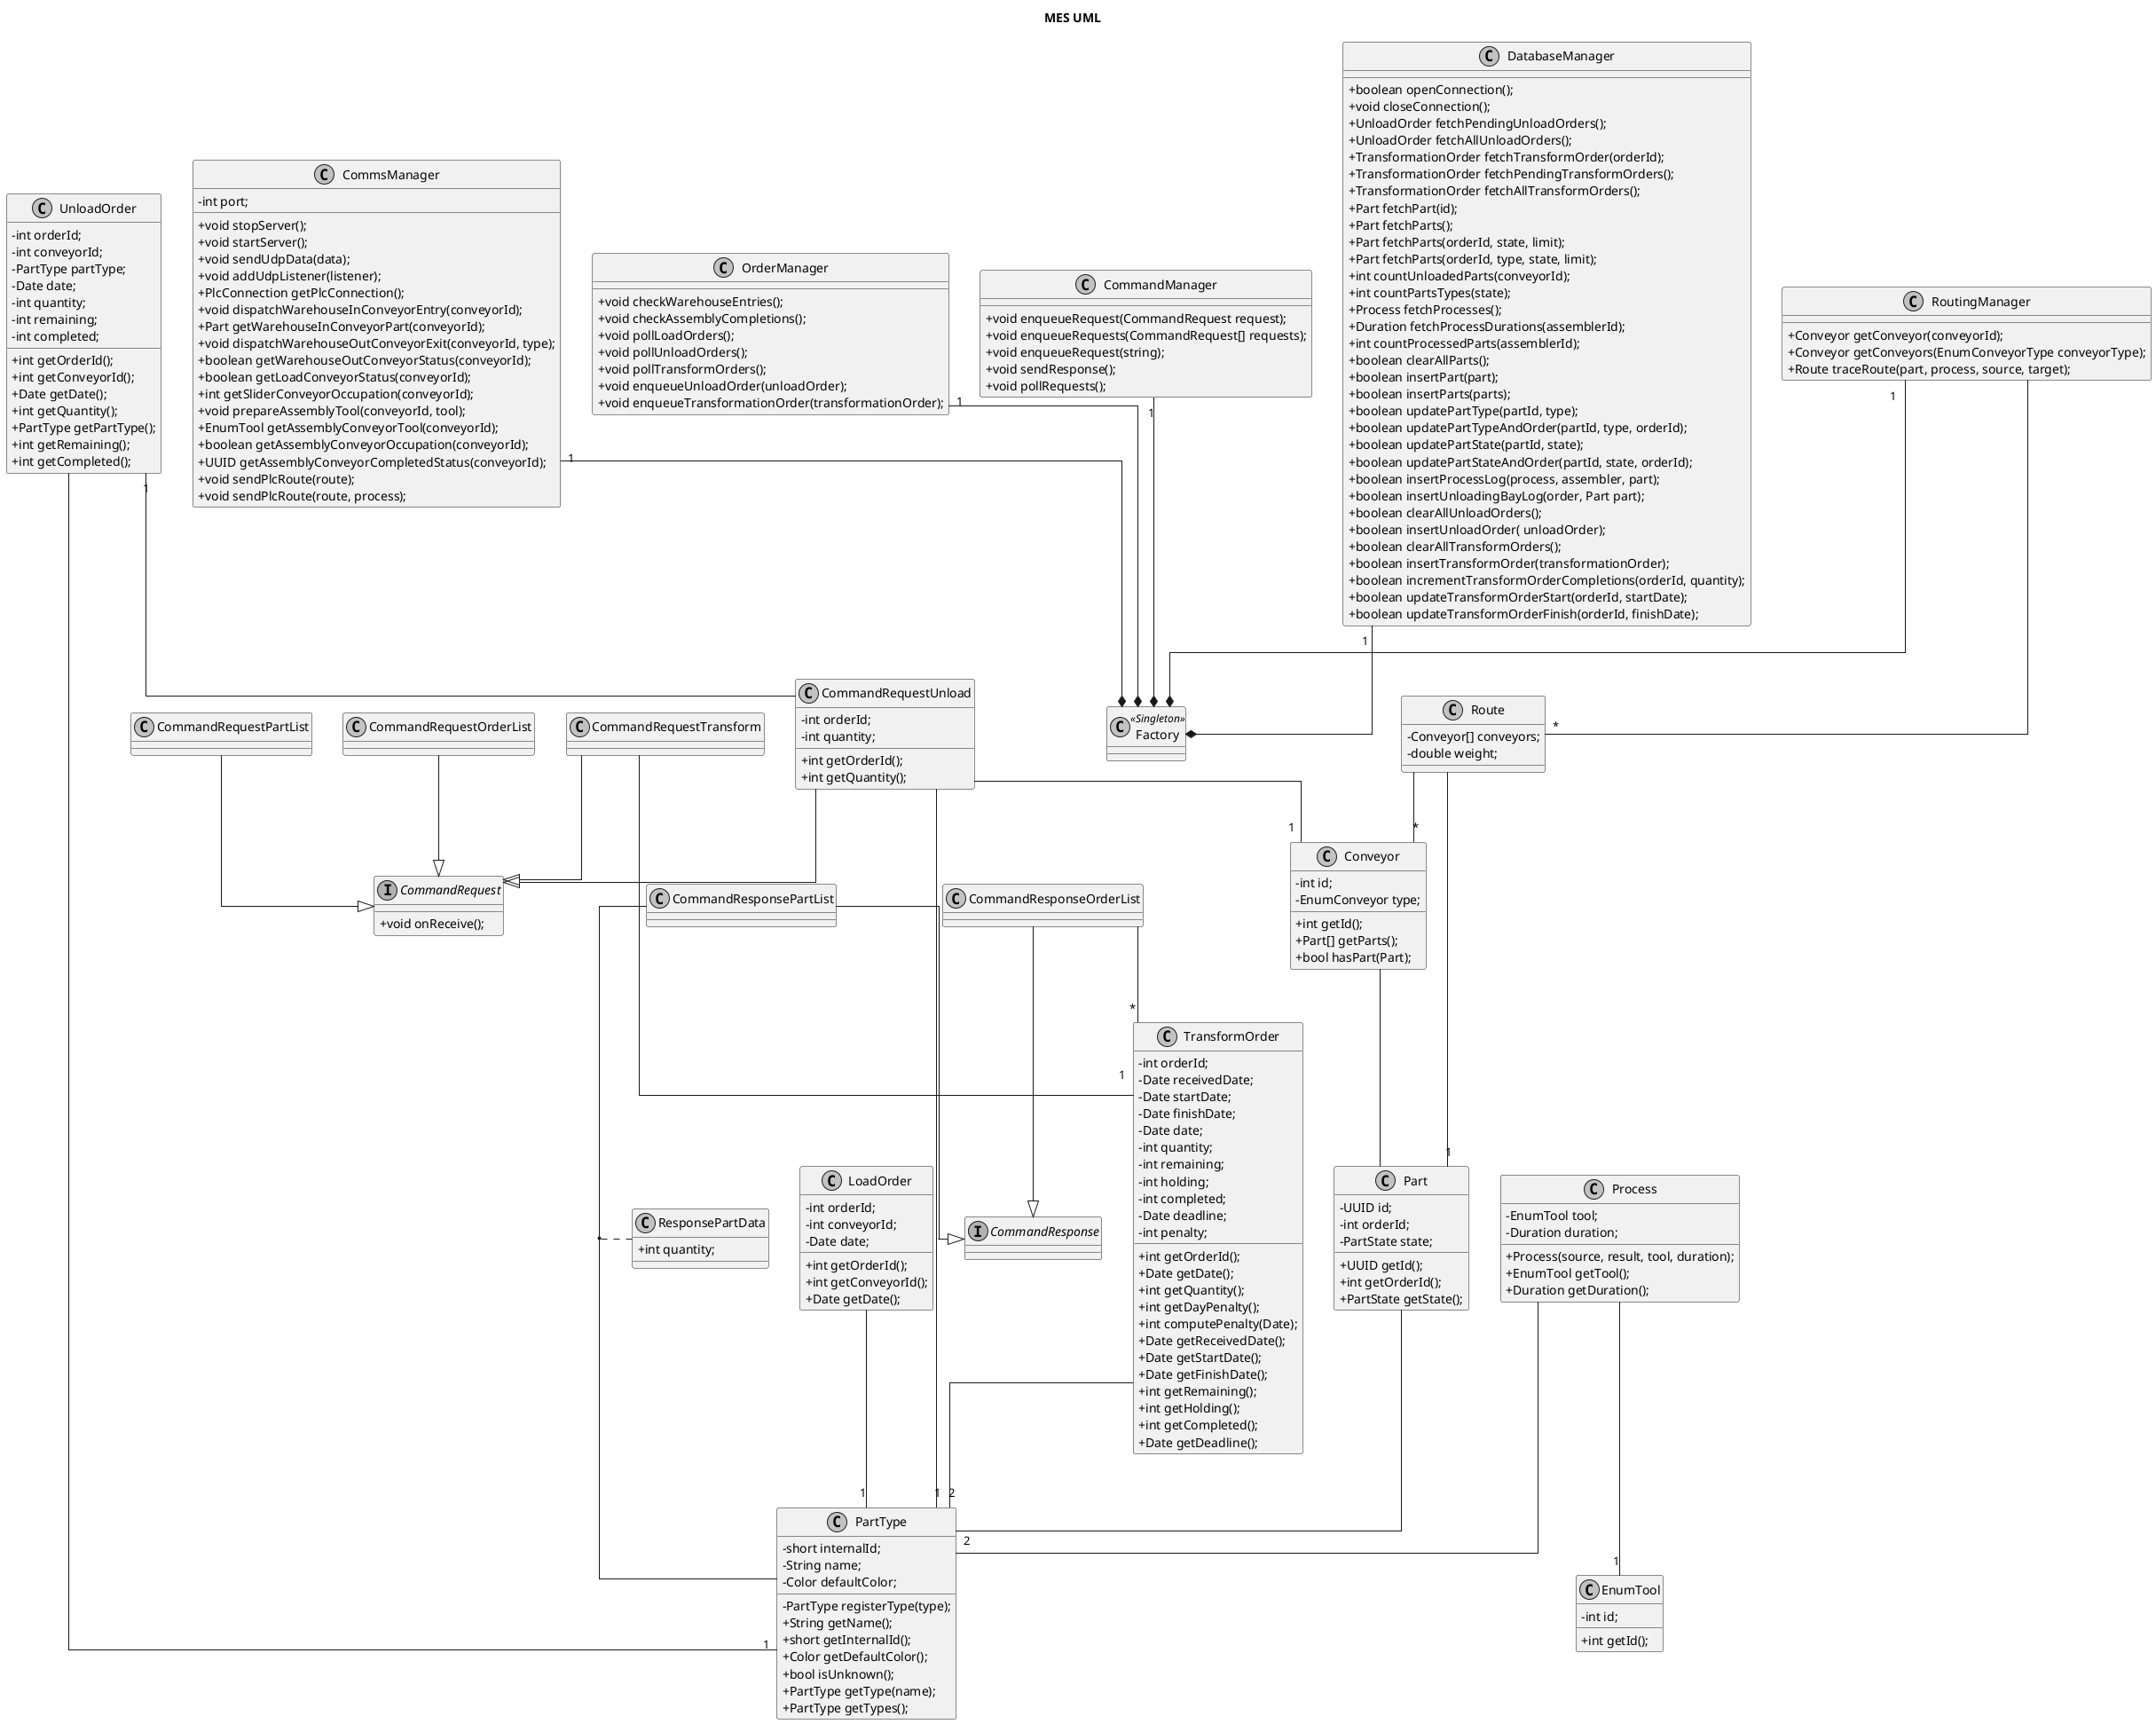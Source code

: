 @startuml
skinparam linetype ortho
skinparam Monochrome true
skinparam classAttributeIconSize 0

title MES UML

'Factory'
class Factory <<Singleton>> {

}

CommandManager "1"--* Factory
DatabaseManager "1"--* Factory
RoutingManager "1"--* Factory
CommsManager "1"--* Factory
OrderManager "1"--* Factory

/'

Basic blocks

'/

class PartType {
  - PartType registerType(type);
  - short internalId;
  - String name;
  - Color defaultColor;

  + String getName();
  + short getInternalId();
  + Color getDefaultColor();
  + bool isUnknown();
  + PartType getType(name);
  + PartType getTypes();
}

class Part {
  - UUID id;
  - int orderId;
  - PartState state;

  + UUID getId();
  + int getOrderId();
  + PartState getState();
}

Part -- PartType

class EnumTool {
  - int id;
  + int getId();
}

/'

Conveyors

'/

class Conveyor {
  - int id;
  - EnumConveyor type;

  + int getId();
  + Part[] getParts();
  + bool hasPart(Part);
}

Conveyor -- Part

/'

Processes

'/

class Process {
  - EnumTool tool;
  - Duration duration;
   

  + Process(source, result, tool, duration);
  + EnumTool getTool();
  + Duration getDuration();
}

Process -- "2" PartType
Process -- "1" EnumTool

/'

Communication

'/

'Requests'

class CommandManager{

  + void enqueueRequest(CommandRequest request);
  + void enqueueRequests(CommandRequest[] requests);
  + void enqueueRequest(string);
  + void sendResponse();
  + void pollRequests();
  
}

interface CommandRequest {
  + void onReceive();
}

class CommandRequestTransform {
}

CommandRequestTransform --|> CommandRequest
CommandRequestTransform --"1" TransformOrder
TransformOrder -- "2" PartType


class CommandRequestUnload {
  - int orderId;
  - int quantity;

  + int getOrderId();
  + int getQuantity();
}

CommandRequestUnload --|> CommandRequest
CommandRequestUnload -- "1" Conveyor
CommandRequestUnload -- "1" PartType

class CommandRequestOrderList {
}

CommandRequestOrderList --|> CommandRequest

class CommandRequestPartList {
}

CommandRequestPartList --|> CommandRequest

'Orders'
class TransformOrder{
  - int orderId;
  - Date receivedDate;
  - Date startDate;
  - Date finishDate;
  - Date date;
  - int quantity;
  - int remaining;
  - int holding;
  - int completed;
  - Date deadline;
  - int penalty;

  + int getOrderId();
  + Date getDate();
  + int getQuantity();
  + int getDayPenalty();
  + int computePenalty(Date);
  + Date getReceivedDate();
  + Date getStartDate();
  + Date getFinishDate();
  + int getRemaining();
  + int getHolding();
  + int getCompleted();
  + Date getDeadline();

}

class UnloadOrder{
  - int orderId;
	- int conveyorId;
  - PartType partType;
  - Date date;
  - int quantity;
  - int remaining;
  - int completed;

  + int getOrderId();
  + int getConveyorId();
  + Date getDate();
  + int getQuantity();
  + PartType getPartType();
  + int getRemaining();
  + int getCompleted();
}

UnloadOrder --"1" PartType
UnloadOrder "1"-- CommandRequestUnload

class LoadOrder{
  - int orderId;
	- int conveyorId;
  - Date date;

  + int getOrderId();
  + int getConveyorId();
  + Date getDate();
}

LoadOrder --"1" PartType

'Responses'

interface CommandResponse {
}

class CommandResponseOrderList {
}

CommandResponseOrderList --|> CommandResponse
CommandResponseOrderList --"*" TransformOrder

class CommandResponsePartList {
}

(CommandResponsePartList, PartType) .. ResponsePartData

class ResponsePartData { 
  + int quantity;
}

CommandResponsePartList --|> CommandResponse
/'

Routing

'/

class RoutingManager{

  + Conveyor getConveyor(conveyorId);
  + Conveyor getConveyors(EnumConveyorType conveyorType);
  + Route traceRoute(part, process, source, target);

}

RoutingManager --"*" Route

class Route{
  - Conveyor[] conveyors;
  - double weight;
}

Route --"*" Conveyor
Route --"1" Part

/'

Database

'/
class DatabaseManager{
  
  + boolean openConnection();
  + void closeConnection();
  + UnloadOrder fetchPendingUnloadOrders();
  + UnloadOrder fetchAllUnloadOrders();
  + TransformationOrder fetchTransformOrder(orderId);
  + TransformationOrder fetchPendingTransformOrders();
  + TransformationOrder fetchAllTransformOrders();
  + Part fetchPart(id);
  + Part fetchParts();
  + Part fetchParts(orderId, state, limit);
  + Part fetchParts(orderId, type, state, limit);
  + int countUnloadedParts(conveyorId);
  + int countPartsTypes(state);
  + Process fetchProcesses();
  + Duration fetchProcessDurations(assemblerId);
  + int countProcessedParts(assemblerId);
  + boolean clearAllParts();
  + boolean insertPart(part);
  + boolean insertParts(parts);
  + boolean updatePartType(partId, type);
  + boolean updatePartTypeAndOrder(partId, type, orderId);
  + boolean updatePartState(partId, state);
  + boolean updatePartStateAndOrder(partId, state, orderId);
  + boolean insertProcessLog(process, assembler, part);
  + boolean insertUnloadingBayLog(order, Part part);
  + boolean clearAllUnloadOrders();
  + boolean insertUnloadOrder( unloadOrder);
  + boolean clearAllTransformOrders();
  + boolean insertTransformOrder(transformationOrder);
  + boolean incrementTransformOrderCompletions(orderId, quantity);
  + boolean updateTransformOrderStart(orderId, startDate);
  + boolean updateTransformOrderFinish(orderId, finishDate);

}

/'

UDP Manager

'/

class CommsManager{
  - int port;

  + void stopServer();
  + void startServer();
  + void sendUdpData(data);
  + void addUdpListener(listener);
  + PlcConnection getPlcConnection();
  + void dispatchWarehouseInConveyorEntry(conveyorId);
  + Part getWarehouseInConveyorPart(conveyorId);
  + void dispatchWarehouseOutConveyorExit(conveyorId, type);
  + boolean getWarehouseOutConveyorStatus(conveyorId);
  + boolean getLoadConveyorStatus(conveyorId);
  + int getSliderConveyorOccupation(conveyorId);
  + void prepareAssemblyTool(conveyorId, tool);
  + EnumTool getAssemblyConveyorTool(conveyorId);
  + boolean getAssemblyConveyorOccupation(conveyorId);
  + UUID getAssemblyConveyorCompletedStatus(conveyorId);
  + void sendPlcRoute(route);
  + void sendPlcRoute(route, process);

}

/' 

Order Manager

'/

class OrderManager{

  + void checkWarehouseEntries();
  + void checkAssemblyCompletions();
  + void pollLoadOrders();
  + void pollUnloadOrders();
  + void pollTransformOrders();
  + void enqueueUnloadOrder(unloadOrder);
  + void enqueueTransformationOrder(transformationOrder);

}

@enduml
